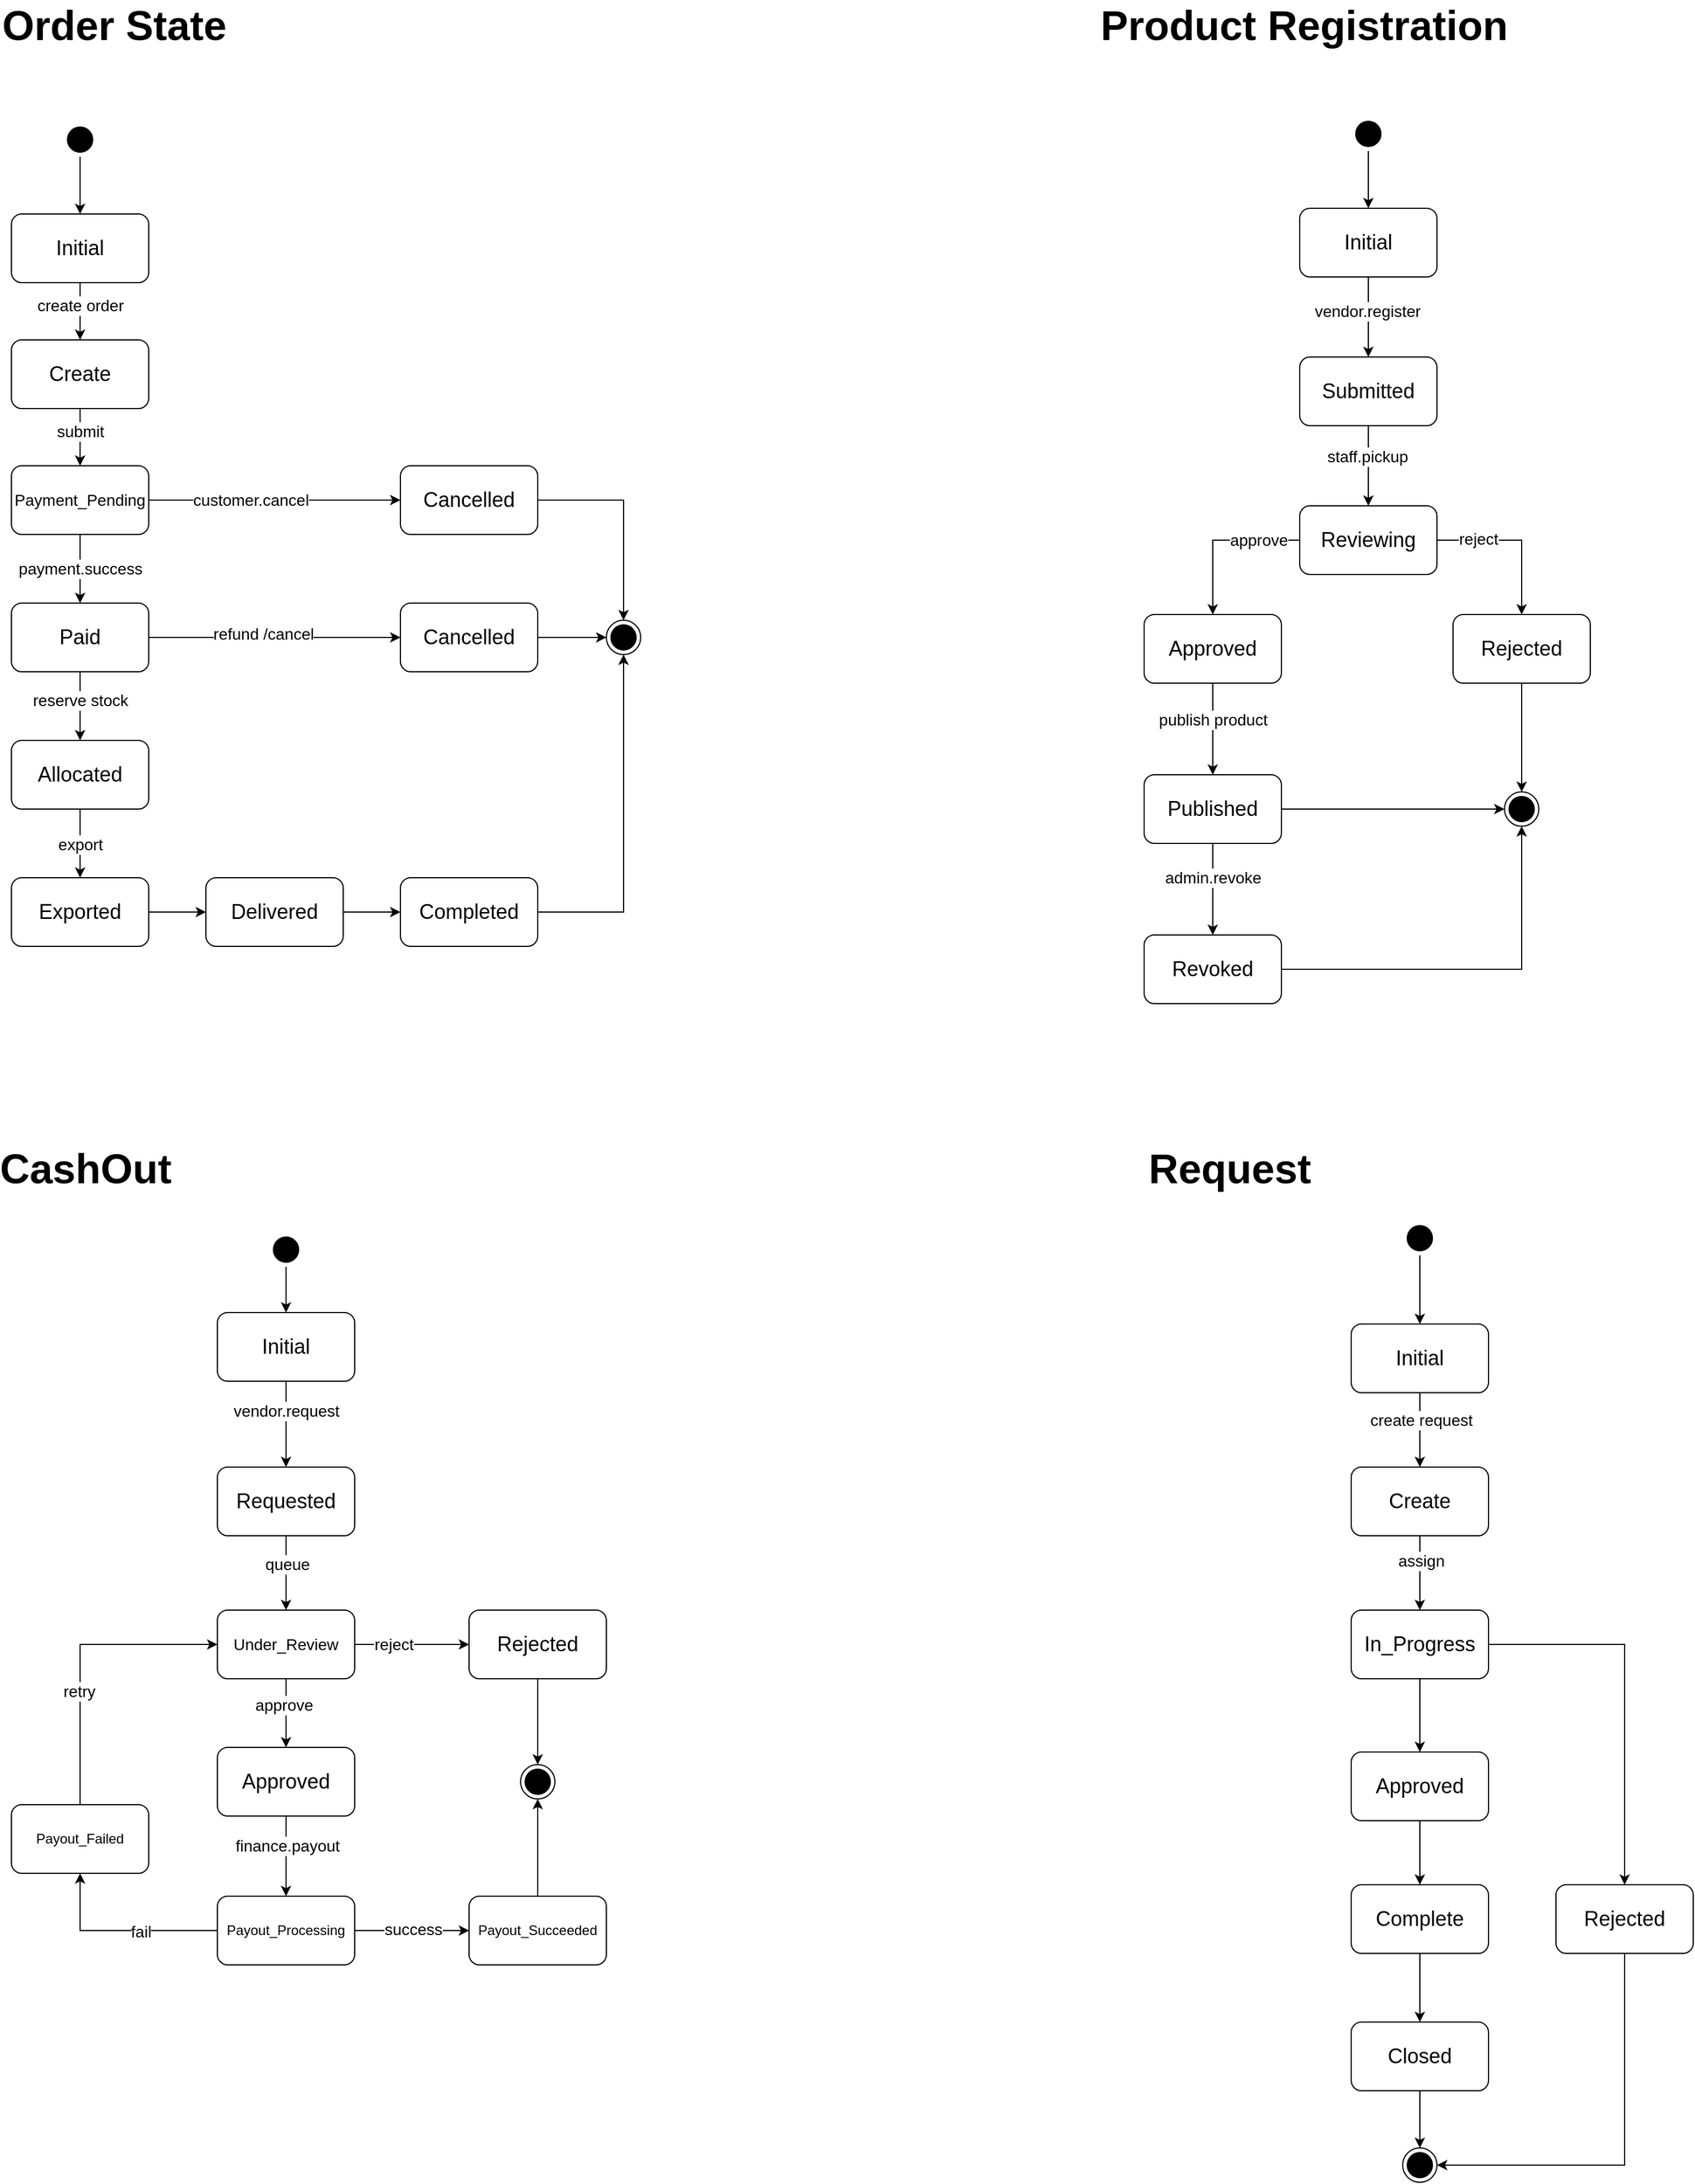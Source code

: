 <mxfile version="28.2.8" pages="2">
  <diagram name="State Diagram" id="6ALjOzNrcTaf6oZ9hl79">
    <mxGraphModel dx="2209" dy="1086" grid="1" gridSize="10" guides="1" tooltips="1" connect="1" arrows="1" fold="1" page="1" pageScale="1" pageWidth="827" pageHeight="1169" math="0" shadow="0">
      <root>
        <mxCell id="0" />
        <mxCell id="1" parent="0" />
        <mxCell id="A_HkTpEopF1atYTO0Qst-49" value="" style="edgeStyle=orthogonalEdgeStyle;rounded=0;orthogonalLoop=1;jettySize=auto;html=1;" edge="1" parent="1" source="A_HkTpEopF1atYTO0Qst-2" target="A_HkTpEopF1atYTO0Qst-29">
          <mxGeometry relative="1" as="geometry" />
        </mxCell>
        <mxCell id="A_HkTpEopF1atYTO0Qst-2" value="" style="ellipse;html=1;shape=startState;fillColor=#000000;strokeColor=#000000;" vertex="1" parent="1">
          <mxGeometry x="215" y="270" width="30" height="30" as="geometry" />
        </mxCell>
        <mxCell id="A_HkTpEopF1atYTO0Qst-4" value="" style="ellipse;html=1;shape=endState;fillColor=#000000;strokeColor=#000000;" vertex="1" parent="1">
          <mxGeometry x="690" y="705" width="30" height="30" as="geometry" />
        </mxCell>
        <mxCell id="A_HkTpEopF1atYTO0Qst-47" value="" style="edgeStyle=orthogonalEdgeStyle;rounded=0;orthogonalLoop=1;jettySize=auto;html=1;" edge="1" parent="1" source="A_HkTpEopF1atYTO0Qst-29" target="A_HkTpEopF1atYTO0Qst-32">
          <mxGeometry relative="1" as="geometry" />
        </mxCell>
        <mxCell id="A_HkTpEopF1atYTO0Qst-48" value="&lt;font style=&quot;font-size: 14px;&quot;&gt;create order&lt;/font&gt;" style="edgeLabel;html=1;align=center;verticalAlign=middle;resizable=0;points=[];" vertex="1" connectable="0" parent="A_HkTpEopF1atYTO0Qst-47">
          <mxGeometry x="-0.192" relative="1" as="geometry">
            <mxPoint as="offset" />
          </mxGeometry>
        </mxCell>
        <mxCell id="A_HkTpEopF1atYTO0Qst-29" value="&lt;font style=&quot;font-size: 18px;&quot;&gt;Initial&lt;/font&gt;" style="rounded=1;whiteSpace=wrap;html=1;" vertex="1" parent="1">
          <mxGeometry x="170" y="350" width="120" height="60" as="geometry" />
        </mxCell>
        <mxCell id="A_HkTpEopF1atYTO0Qst-45" value="" style="edgeStyle=orthogonalEdgeStyle;rounded=0;orthogonalLoop=1;jettySize=auto;html=1;" edge="1" parent="1" source="A_HkTpEopF1atYTO0Qst-32" target="A_HkTpEopF1atYTO0Qst-34">
          <mxGeometry relative="1" as="geometry" />
        </mxCell>
        <mxCell id="A_HkTpEopF1atYTO0Qst-46" value="&lt;font style=&quot;font-size: 14px;&quot;&gt;submit&lt;/font&gt;" style="edgeLabel;html=1;align=center;verticalAlign=middle;resizable=0;points=[];" vertex="1" connectable="0" parent="A_HkTpEopF1atYTO0Qst-45">
          <mxGeometry x="-0.085" y="-1" relative="1" as="geometry">
            <mxPoint x="1" y="-3" as="offset" />
          </mxGeometry>
        </mxCell>
        <mxCell id="A_HkTpEopF1atYTO0Qst-32" value="&lt;font style=&quot;font-size: 18px;&quot;&gt;Create&lt;/font&gt;" style="rounded=1;whiteSpace=wrap;html=1;" vertex="1" parent="1">
          <mxGeometry x="170" y="460" width="120" height="60" as="geometry" />
        </mxCell>
        <mxCell id="A_HkTpEopF1atYTO0Qst-44" style="edgeStyle=orthogonalEdgeStyle;rounded=0;orthogonalLoop=1;jettySize=auto;html=1;" edge="1" parent="1" source="A_HkTpEopF1atYTO0Qst-34" target="A_HkTpEopF1atYTO0Qst-43">
          <mxGeometry relative="1" as="geometry" />
        </mxCell>
        <mxCell id="A_HkTpEopF1atYTO0Qst-52" value="&lt;font style=&quot;font-size: 14px;&quot;&gt;customer.cancel&lt;/font&gt;" style="edgeLabel;html=1;align=center;verticalAlign=middle;resizable=0;points=[];" vertex="1" connectable="0" parent="A_HkTpEopF1atYTO0Qst-44">
          <mxGeometry x="-0.191" relative="1" as="geometry">
            <mxPoint as="offset" />
          </mxGeometry>
        </mxCell>
        <mxCell id="A_HkTpEopF1atYTO0Qst-50" value="" style="edgeStyle=orthogonalEdgeStyle;rounded=0;orthogonalLoop=1;jettySize=auto;html=1;" edge="1" parent="1" source="A_HkTpEopF1atYTO0Qst-34" target="A_HkTpEopF1atYTO0Qst-37">
          <mxGeometry relative="1" as="geometry" />
        </mxCell>
        <mxCell id="A_HkTpEopF1atYTO0Qst-51" value="&lt;font style=&quot;font-size: 14px;&quot;&gt;payment.success&lt;/font&gt;" style="edgeLabel;html=1;align=center;verticalAlign=middle;resizable=0;points=[];" vertex="1" connectable="0" parent="A_HkTpEopF1atYTO0Qst-50">
          <mxGeometry x="-0.278" relative="1" as="geometry">
            <mxPoint y="8" as="offset" />
          </mxGeometry>
        </mxCell>
        <mxCell id="A_HkTpEopF1atYTO0Qst-34" value="&lt;font style=&quot;font-size: 14px;&quot;&gt;Payment_Pending&lt;/font&gt;" style="rounded=1;whiteSpace=wrap;html=1;" vertex="1" parent="1">
          <mxGeometry x="170" y="570" width="120" height="60" as="geometry" />
        </mxCell>
        <mxCell id="A_HkTpEopF1atYTO0Qst-59" value="" style="edgeStyle=orthogonalEdgeStyle;rounded=0;orthogonalLoop=1;jettySize=auto;html=1;" edge="1" parent="1" source="A_HkTpEopF1atYTO0Qst-37" target="A_HkTpEopF1atYTO0Qst-58">
          <mxGeometry relative="1" as="geometry" />
        </mxCell>
        <mxCell id="A_HkTpEopF1atYTO0Qst-60" value="&lt;font style=&quot;font-size: 14px;&quot;&gt;reserve stock&lt;/font&gt;" style="edgeLabel;html=1;align=center;verticalAlign=middle;resizable=0;points=[];" vertex="1" connectable="0" parent="A_HkTpEopF1atYTO0Qst-59">
          <mxGeometry x="-0.165" y="1" relative="1" as="geometry">
            <mxPoint x="-1" as="offset" />
          </mxGeometry>
        </mxCell>
        <mxCell id="A_HkTpEopF1atYTO0Qst-71" value="" style="edgeStyle=orthogonalEdgeStyle;rounded=0;orthogonalLoop=1;jettySize=auto;html=1;" edge="1" parent="1" source="A_HkTpEopF1atYTO0Qst-37" target="A_HkTpEopF1atYTO0Qst-69">
          <mxGeometry relative="1" as="geometry" />
        </mxCell>
        <mxCell id="A_HkTpEopF1atYTO0Qst-72" value="&lt;font style=&quot;font-size: 14px;&quot;&gt;refund /cancel&lt;/font&gt;" style="edgeLabel;html=1;align=center;verticalAlign=middle;resizable=0;points=[];" vertex="1" connectable="0" parent="A_HkTpEopF1atYTO0Qst-71">
          <mxGeometry x="-0.093" y="3" relative="1" as="geometry">
            <mxPoint as="offset" />
          </mxGeometry>
        </mxCell>
        <mxCell id="A_HkTpEopF1atYTO0Qst-37" value="&lt;font style=&quot;font-size: 18px;&quot;&gt;Paid&lt;/font&gt;" style="rounded=1;whiteSpace=wrap;html=1;" vertex="1" parent="1">
          <mxGeometry x="170" y="690" width="120" height="60" as="geometry" />
        </mxCell>
        <mxCell id="A_HkTpEopF1atYTO0Qst-57" style="edgeStyle=orthogonalEdgeStyle;rounded=0;orthogonalLoop=1;jettySize=auto;html=1;entryX=0.5;entryY=0;entryDx=0;entryDy=0;" edge="1" parent="1" source="A_HkTpEopF1atYTO0Qst-43" target="A_HkTpEopF1atYTO0Qst-4">
          <mxGeometry relative="1" as="geometry" />
        </mxCell>
        <mxCell id="A_HkTpEopF1atYTO0Qst-43" value="&lt;span style=&quot;font-size: 18px;&quot;&gt;Cancelled&lt;/span&gt;" style="rounded=1;whiteSpace=wrap;html=1;" vertex="1" parent="1">
          <mxGeometry x="510" y="570" width="120" height="60" as="geometry" />
        </mxCell>
        <mxCell id="A_HkTpEopF1atYTO0Qst-62" value="" style="edgeStyle=orthogonalEdgeStyle;rounded=0;orthogonalLoop=1;jettySize=auto;html=1;" edge="1" parent="1" source="A_HkTpEopF1atYTO0Qst-58" target="A_HkTpEopF1atYTO0Qst-61">
          <mxGeometry relative="1" as="geometry" />
        </mxCell>
        <mxCell id="A_HkTpEopF1atYTO0Qst-63" value="&lt;font style=&quot;font-size: 14px;&quot;&gt;export&lt;/font&gt;" style="edgeLabel;html=1;align=center;verticalAlign=middle;resizable=0;points=[];" vertex="1" connectable="0" parent="A_HkTpEopF1atYTO0Qst-62">
          <mxGeometry x="-0.38" y="-4" relative="1" as="geometry">
            <mxPoint x="4" y="12" as="offset" />
          </mxGeometry>
        </mxCell>
        <mxCell id="A_HkTpEopF1atYTO0Qst-58" value="&lt;font style=&quot;font-size: 18px;&quot;&gt;Allocated&lt;/font&gt;" style="rounded=1;whiteSpace=wrap;html=1;" vertex="1" parent="1">
          <mxGeometry x="170" y="810" width="120" height="60" as="geometry" />
        </mxCell>
        <mxCell id="A_HkTpEopF1atYTO0Qst-65" value="" style="edgeStyle=orthogonalEdgeStyle;rounded=0;orthogonalLoop=1;jettySize=auto;html=1;" edge="1" parent="1" source="A_HkTpEopF1atYTO0Qst-61" target="A_HkTpEopF1atYTO0Qst-64">
          <mxGeometry relative="1" as="geometry" />
        </mxCell>
        <mxCell id="A_HkTpEopF1atYTO0Qst-61" value="&lt;font style=&quot;font-size: 18px;&quot;&gt;Exported&lt;/font&gt;" style="rounded=1;whiteSpace=wrap;html=1;" vertex="1" parent="1">
          <mxGeometry x="170" y="930" width="120" height="60" as="geometry" />
        </mxCell>
        <mxCell id="A_HkTpEopF1atYTO0Qst-67" value="" style="edgeStyle=orthogonalEdgeStyle;rounded=0;orthogonalLoop=1;jettySize=auto;html=1;" edge="1" parent="1" source="A_HkTpEopF1atYTO0Qst-64" target="A_HkTpEopF1atYTO0Qst-66">
          <mxGeometry relative="1" as="geometry" />
        </mxCell>
        <mxCell id="A_HkTpEopF1atYTO0Qst-64" value="&lt;font style=&quot;font-size: 18px;&quot;&gt;Delivered&lt;/font&gt;" style="rounded=1;whiteSpace=wrap;html=1;" vertex="1" parent="1">
          <mxGeometry x="340" y="930" width="120" height="60" as="geometry" />
        </mxCell>
        <mxCell id="A_HkTpEopF1atYTO0Qst-68" style="edgeStyle=orthogonalEdgeStyle;rounded=0;orthogonalLoop=1;jettySize=auto;html=1;entryX=0.5;entryY=1;entryDx=0;entryDy=0;" edge="1" parent="1" source="A_HkTpEopF1atYTO0Qst-66" target="A_HkTpEopF1atYTO0Qst-4">
          <mxGeometry relative="1" as="geometry" />
        </mxCell>
        <mxCell id="A_HkTpEopF1atYTO0Qst-66" value="&lt;font style=&quot;font-size: 18px;&quot;&gt;Completed&lt;/font&gt;" style="rounded=1;whiteSpace=wrap;html=1;" vertex="1" parent="1">
          <mxGeometry x="510" y="930" width="120" height="60" as="geometry" />
        </mxCell>
        <mxCell id="A_HkTpEopF1atYTO0Qst-70" style="edgeStyle=orthogonalEdgeStyle;rounded=0;orthogonalLoop=1;jettySize=auto;html=1;entryX=0;entryY=0.5;entryDx=0;entryDy=0;" edge="1" parent="1" source="A_HkTpEopF1atYTO0Qst-69" target="A_HkTpEopF1atYTO0Qst-4">
          <mxGeometry relative="1" as="geometry" />
        </mxCell>
        <mxCell id="A_HkTpEopF1atYTO0Qst-69" value="&lt;span style=&quot;font-size: 18px;&quot;&gt;Cancelled&lt;/span&gt;" style="rounded=1;whiteSpace=wrap;html=1;" vertex="1" parent="1">
          <mxGeometry x="510" y="690" width="120" height="60" as="geometry" />
        </mxCell>
        <mxCell id="A_HkTpEopF1atYTO0Qst-115" value="" style="edgeStyle=orthogonalEdgeStyle;rounded=0;orthogonalLoop=1;jettySize=auto;html=1;" edge="1" parent="1" source="A_HkTpEopF1atYTO0Qst-109" target="A_HkTpEopF1atYTO0Qst-114">
          <mxGeometry relative="1" as="geometry" />
        </mxCell>
        <mxCell id="A_HkTpEopF1atYTO0Qst-109" value="" style="ellipse;html=1;shape=startState;fillColor=#000000;strokeColor=#000000;" vertex="1" parent="1">
          <mxGeometry x="395" y="1240" width="30" height="30" as="geometry" />
        </mxCell>
        <mxCell id="A_HkTpEopF1atYTO0Qst-110" value="&lt;font style=&quot;font-size: 36px;&quot;&gt;&lt;b&gt;Order State&lt;/b&gt;&lt;/font&gt;" style="text;html=1;whiteSpace=wrap;strokeColor=none;fillColor=none;align=center;verticalAlign=middle;rounded=0;" vertex="1" parent="1">
          <mxGeometry x="160" y="170" width="200" height="30" as="geometry" />
        </mxCell>
        <mxCell id="A_HkTpEopF1atYTO0Qst-111" value="&lt;font style=&quot;font-size: 36px;&quot;&gt;&lt;b&gt;CashOut&lt;/b&gt;&lt;/font&gt;" style="text;html=1;whiteSpace=wrap;strokeColor=none;fillColor=none;align=center;verticalAlign=middle;rounded=0;" vertex="1" parent="1">
          <mxGeometry x="160" y="1169" width="150" height="30" as="geometry" />
        </mxCell>
        <mxCell id="A_HkTpEopF1atYTO0Qst-113" value="" style="ellipse;html=1;shape=endState;fillColor=#000000;strokeColor=#000000;" vertex="1" parent="1">
          <mxGeometry x="615" y="1705" width="30" height="30" as="geometry" />
        </mxCell>
        <mxCell id="A_HkTpEopF1atYTO0Qst-117" value="" style="edgeStyle=orthogonalEdgeStyle;rounded=0;orthogonalLoop=1;jettySize=auto;html=1;" edge="1" parent="1" source="A_HkTpEopF1atYTO0Qst-114" target="A_HkTpEopF1atYTO0Qst-116">
          <mxGeometry relative="1" as="geometry" />
        </mxCell>
        <mxCell id="A_HkTpEopF1atYTO0Qst-118" value="&lt;font style=&quot;font-size: 14px;&quot;&gt;vendor.request&lt;/font&gt;" style="edgeLabel;html=1;align=center;verticalAlign=middle;resizable=0;points=[];" vertex="1" connectable="0" parent="A_HkTpEopF1atYTO0Qst-117">
          <mxGeometry x="-0.352" y="-3" relative="1" as="geometry">
            <mxPoint x="3" y="1" as="offset" />
          </mxGeometry>
        </mxCell>
        <mxCell id="A_HkTpEopF1atYTO0Qst-114" value="&lt;font style=&quot;font-size: 18px;&quot;&gt;Initial&lt;/font&gt;" style="rounded=1;whiteSpace=wrap;html=1;" vertex="1" parent="1">
          <mxGeometry x="350" y="1310" width="120" height="60" as="geometry" />
        </mxCell>
        <mxCell id="A_HkTpEopF1atYTO0Qst-120" value="" style="edgeStyle=orthogonalEdgeStyle;rounded=0;orthogonalLoop=1;jettySize=auto;html=1;" edge="1" parent="1" source="A_HkTpEopF1atYTO0Qst-116" target="A_HkTpEopF1atYTO0Qst-119">
          <mxGeometry relative="1" as="geometry" />
        </mxCell>
        <mxCell id="A_HkTpEopF1atYTO0Qst-121" value="&lt;font style=&quot;font-size: 14px;&quot;&gt;queue&lt;/font&gt;" style="edgeLabel;html=1;align=center;verticalAlign=middle;resizable=0;points=[];" vertex="1" connectable="0" parent="A_HkTpEopF1atYTO0Qst-120">
          <mxGeometry x="-0.231" y="1" relative="1" as="geometry">
            <mxPoint as="offset" />
          </mxGeometry>
        </mxCell>
        <mxCell id="A_HkTpEopF1atYTO0Qst-116" value="&lt;font style=&quot;font-size: 18px;&quot;&gt;Requested&lt;/font&gt;" style="rounded=1;whiteSpace=wrap;html=1;" vertex="1" parent="1">
          <mxGeometry x="350" y="1445" width="120" height="60" as="geometry" />
        </mxCell>
        <mxCell id="A_HkTpEopF1atYTO0Qst-123" value="" style="edgeStyle=orthogonalEdgeStyle;rounded=0;orthogonalLoop=1;jettySize=auto;html=1;" edge="1" parent="1" source="A_HkTpEopF1atYTO0Qst-119" target="A_HkTpEopF1atYTO0Qst-122">
          <mxGeometry relative="1" as="geometry" />
        </mxCell>
        <mxCell id="A_HkTpEopF1atYTO0Qst-126" value="&lt;font style=&quot;font-size: 14px;&quot;&gt;reject&lt;/font&gt;" style="edgeLabel;html=1;align=center;verticalAlign=middle;resizable=0;points=[];" vertex="1" connectable="0" parent="A_HkTpEopF1atYTO0Qst-123">
          <mxGeometry x="-0.317" relative="1" as="geometry">
            <mxPoint as="offset" />
          </mxGeometry>
        </mxCell>
        <mxCell id="A_HkTpEopF1atYTO0Qst-125" value="" style="edgeStyle=orthogonalEdgeStyle;rounded=0;orthogonalLoop=1;jettySize=auto;html=1;" edge="1" parent="1" source="A_HkTpEopF1atYTO0Qst-119" target="A_HkTpEopF1atYTO0Qst-124">
          <mxGeometry relative="1" as="geometry" />
        </mxCell>
        <mxCell id="A_HkTpEopF1atYTO0Qst-129" value="&lt;font style=&quot;font-size: 14px;&quot;&gt;approve&lt;/font&gt;" style="edgeLabel;html=1;align=center;verticalAlign=middle;resizable=0;points=[];" vertex="1" connectable="0" parent="A_HkTpEopF1atYTO0Qst-125">
          <mxGeometry x="-0.257" y="-2" relative="1" as="geometry">
            <mxPoint as="offset" />
          </mxGeometry>
        </mxCell>
        <mxCell id="A_HkTpEopF1atYTO0Qst-119" value="&lt;font style=&quot;font-size: 14px;&quot;&gt;Under_Review&lt;/font&gt;" style="rounded=1;whiteSpace=wrap;html=1;" vertex="1" parent="1">
          <mxGeometry x="350" y="1570" width="120" height="60" as="geometry" />
        </mxCell>
        <mxCell id="A_HkTpEopF1atYTO0Qst-140" value="" style="edgeStyle=orthogonalEdgeStyle;rounded=0;orthogonalLoop=1;jettySize=auto;html=1;" edge="1" parent="1" source="A_HkTpEopF1atYTO0Qst-122" target="A_HkTpEopF1atYTO0Qst-113">
          <mxGeometry relative="1" as="geometry" />
        </mxCell>
        <mxCell id="A_HkTpEopF1atYTO0Qst-122" value="&lt;font style=&quot;font-size: 18px;&quot;&gt;Rejected&lt;/font&gt;" style="rounded=1;whiteSpace=wrap;html=1;" vertex="1" parent="1">
          <mxGeometry x="570" y="1570" width="120" height="60" as="geometry" />
        </mxCell>
        <mxCell id="A_HkTpEopF1atYTO0Qst-131" value="" style="edgeStyle=orthogonalEdgeStyle;rounded=0;orthogonalLoop=1;jettySize=auto;html=1;" edge="1" parent="1" source="A_HkTpEopF1atYTO0Qst-124" target="A_HkTpEopF1atYTO0Qst-130">
          <mxGeometry relative="1" as="geometry" />
        </mxCell>
        <mxCell id="A_HkTpEopF1atYTO0Qst-132" value="&lt;font style=&quot;font-size: 14px;&quot;&gt;finance.payout&lt;/font&gt;" style="edgeLabel;html=1;align=center;verticalAlign=middle;resizable=0;points=[];" vertex="1" connectable="0" parent="A_HkTpEopF1atYTO0Qst-131">
          <mxGeometry x="-0.278" y="1" relative="1" as="geometry">
            <mxPoint as="offset" />
          </mxGeometry>
        </mxCell>
        <mxCell id="A_HkTpEopF1atYTO0Qst-124" value="&lt;font style=&quot;font-size: 18px;&quot;&gt;Approved&lt;/font&gt;" style="rounded=1;whiteSpace=wrap;html=1;" vertex="1" parent="1">
          <mxGeometry x="350" y="1690" width="120" height="60" as="geometry" />
        </mxCell>
        <mxCell id="A_HkTpEopF1atYTO0Qst-134" value="" style="edgeStyle=orthogonalEdgeStyle;rounded=0;orthogonalLoop=1;jettySize=auto;html=1;" edge="1" parent="1" source="A_HkTpEopF1atYTO0Qst-130" target="A_HkTpEopF1atYTO0Qst-133">
          <mxGeometry relative="1" as="geometry" />
        </mxCell>
        <mxCell id="A_HkTpEopF1atYTO0Qst-142" value="&lt;font style=&quot;font-size: 14px;&quot;&gt;fail&lt;/font&gt;" style="edgeLabel;html=1;align=center;verticalAlign=middle;resizable=0;points=[];" vertex="1" connectable="0" parent="A_HkTpEopF1atYTO0Qst-134">
          <mxGeometry x="-0.203" y="1" relative="1" as="geometry">
            <mxPoint as="offset" />
          </mxGeometry>
        </mxCell>
        <mxCell id="A_HkTpEopF1atYTO0Qst-138" value="" style="edgeStyle=orthogonalEdgeStyle;rounded=0;orthogonalLoop=1;jettySize=auto;html=1;" edge="1" parent="1" source="A_HkTpEopF1atYTO0Qst-130" target="A_HkTpEopF1atYTO0Qst-137">
          <mxGeometry relative="1" as="geometry" />
        </mxCell>
        <mxCell id="A_HkTpEopF1atYTO0Qst-141" value="&lt;font style=&quot;font-size: 14px;&quot;&gt;success&lt;/font&gt;" style="edgeLabel;html=1;align=center;verticalAlign=middle;resizable=0;points=[];" vertex="1" connectable="0" parent="A_HkTpEopF1atYTO0Qst-138">
          <mxGeometry x="0.025" y="1" relative="1" as="geometry">
            <mxPoint as="offset" />
          </mxGeometry>
        </mxCell>
        <mxCell id="A_HkTpEopF1atYTO0Qst-130" value="&lt;font style=&quot;font-size: 12px;&quot;&gt;Payout_Processing&lt;/font&gt;" style="rounded=1;whiteSpace=wrap;html=1;" vertex="1" parent="1">
          <mxGeometry x="350" y="1820" width="120" height="60" as="geometry" />
        </mxCell>
        <mxCell id="A_HkTpEopF1atYTO0Qst-136" style="edgeStyle=orthogonalEdgeStyle;rounded=0;orthogonalLoop=1;jettySize=auto;html=1;exitX=0.5;exitY=0;exitDx=0;exitDy=0;entryX=0;entryY=0.5;entryDx=0;entryDy=0;" edge="1" parent="1" source="A_HkTpEopF1atYTO0Qst-133" target="A_HkTpEopF1atYTO0Qst-119">
          <mxGeometry relative="1" as="geometry" />
        </mxCell>
        <mxCell id="A_HkTpEopF1atYTO0Qst-143" value="&lt;font style=&quot;font-size: 14px;&quot;&gt;retry&lt;/font&gt;" style="edgeLabel;html=1;align=center;verticalAlign=middle;resizable=0;points=[];" vertex="1" connectable="0" parent="A_HkTpEopF1atYTO0Qst-136">
          <mxGeometry x="-0.234" y="1" relative="1" as="geometry">
            <mxPoint as="offset" />
          </mxGeometry>
        </mxCell>
        <mxCell id="A_HkTpEopF1atYTO0Qst-133" value="&lt;font style=&quot;font-size: 12px;&quot;&gt;Payout_Failed&lt;/font&gt;" style="rounded=1;whiteSpace=wrap;html=1;" vertex="1" parent="1">
          <mxGeometry x="170" y="1740" width="120" height="60" as="geometry" />
        </mxCell>
        <mxCell id="A_HkTpEopF1atYTO0Qst-139" value="" style="edgeStyle=orthogonalEdgeStyle;rounded=0;orthogonalLoop=1;jettySize=auto;html=1;" edge="1" parent="1" source="A_HkTpEopF1atYTO0Qst-137" target="A_HkTpEopF1atYTO0Qst-113">
          <mxGeometry relative="1" as="geometry" />
        </mxCell>
        <mxCell id="A_HkTpEopF1atYTO0Qst-137" value="&lt;font style=&quot;font-size: 12px;&quot;&gt;Payout_Succeeded&lt;/font&gt;" style="rounded=1;whiteSpace=wrap;html=1;" vertex="1" parent="1">
          <mxGeometry x="570" y="1820" width="120" height="60" as="geometry" />
        </mxCell>
        <mxCell id="A_HkTpEopF1atYTO0Qst-144" value="&lt;font style=&quot;font-size: 36px;&quot;&gt;&lt;b&gt;Product Registration&lt;/b&gt;&lt;/font&gt;" style="text;html=1;whiteSpace=wrap;strokeColor=none;fillColor=none;align=center;verticalAlign=middle;rounded=0;" vertex="1" parent="1">
          <mxGeometry x="1120" y="170" width="360" height="30" as="geometry" />
        </mxCell>
        <mxCell id="A_HkTpEopF1atYTO0Qst-150" value="" style="edgeStyle=orthogonalEdgeStyle;rounded=0;orthogonalLoop=1;jettySize=auto;html=1;" edge="1" parent="1" source="A_HkTpEopF1atYTO0Qst-145" target="A_HkTpEopF1atYTO0Qst-149">
          <mxGeometry relative="1" as="geometry" />
        </mxCell>
        <mxCell id="A_HkTpEopF1atYTO0Qst-145" value="" style="ellipse;html=1;shape=startState;fillColor=#000000;strokeColor=#000000;" vertex="1" parent="1">
          <mxGeometry x="1341" y="265" width="30" height="30" as="geometry" />
        </mxCell>
        <mxCell id="A_HkTpEopF1atYTO0Qst-152" value="" style="edgeStyle=orthogonalEdgeStyle;rounded=0;orthogonalLoop=1;jettySize=auto;html=1;" edge="1" parent="1" source="A_HkTpEopF1atYTO0Qst-149" target="A_HkTpEopF1atYTO0Qst-151">
          <mxGeometry relative="1" as="geometry" />
        </mxCell>
        <mxCell id="A_HkTpEopF1atYTO0Qst-153" value="&lt;font style=&quot;font-size: 14px;&quot;&gt;vendor.register&lt;/font&gt;" style="edgeLabel;html=1;align=center;verticalAlign=middle;resizable=0;points=[];" vertex="1" connectable="0" parent="A_HkTpEopF1atYTO0Qst-152">
          <mxGeometry x="-0.292" y="-2" relative="1" as="geometry">
            <mxPoint x="1" y="5" as="offset" />
          </mxGeometry>
        </mxCell>
        <mxCell id="A_HkTpEopF1atYTO0Qst-149" value="&lt;font style=&quot;font-size: 18px;&quot;&gt;Initial&lt;/font&gt;" style="rounded=1;whiteSpace=wrap;html=1;" vertex="1" parent="1">
          <mxGeometry x="1296" y="345" width="120" height="60" as="geometry" />
        </mxCell>
        <mxCell id="A_HkTpEopF1atYTO0Qst-156" value="" style="edgeStyle=orthogonalEdgeStyle;rounded=0;orthogonalLoop=1;jettySize=auto;html=1;" edge="1" parent="1" source="A_HkTpEopF1atYTO0Qst-151" target="A_HkTpEopF1atYTO0Qst-155">
          <mxGeometry relative="1" as="geometry" />
        </mxCell>
        <mxCell id="A_HkTpEopF1atYTO0Qst-157" value="&lt;font style=&quot;font-size: 14px;&quot;&gt;staff.pickup&lt;/font&gt;" style="edgeLabel;html=1;align=center;verticalAlign=middle;resizable=0;points=[];" vertex="1" connectable="0" parent="A_HkTpEopF1atYTO0Qst-156">
          <mxGeometry x="-0.248" y="-1" relative="1" as="geometry">
            <mxPoint as="offset" />
          </mxGeometry>
        </mxCell>
        <mxCell id="A_HkTpEopF1atYTO0Qst-151" value="&lt;font style=&quot;font-size: 18px;&quot;&gt;Submitted&lt;/font&gt;" style="rounded=1;whiteSpace=wrap;html=1;" vertex="1" parent="1">
          <mxGeometry x="1296" y="475" width="120" height="60" as="geometry" />
        </mxCell>
        <mxCell id="A_HkTpEopF1atYTO0Qst-161" value="" style="edgeStyle=orthogonalEdgeStyle;rounded=0;orthogonalLoop=1;jettySize=auto;html=1;" edge="1" parent="1" source="A_HkTpEopF1atYTO0Qst-155" target="A_HkTpEopF1atYTO0Qst-159">
          <mxGeometry relative="1" as="geometry" />
        </mxCell>
        <mxCell id="A_HkTpEopF1atYTO0Qst-165" value="&lt;font style=&quot;font-size: 14px;&quot;&gt;reject&lt;/font&gt;" style="edgeLabel;html=1;align=center;verticalAlign=middle;resizable=0;points=[];" vertex="1" connectable="0" parent="A_HkTpEopF1atYTO0Qst-161">
          <mxGeometry x="-0.49" y="1" relative="1" as="geometry">
            <mxPoint as="offset" />
          </mxGeometry>
        </mxCell>
        <mxCell id="A_HkTpEopF1atYTO0Qst-163" value="" style="edgeStyle=orthogonalEdgeStyle;rounded=0;orthogonalLoop=1;jettySize=auto;html=1;" edge="1" parent="1" source="A_HkTpEopF1atYTO0Qst-155" target="A_HkTpEopF1atYTO0Qst-162">
          <mxGeometry relative="1" as="geometry" />
        </mxCell>
        <mxCell id="A_HkTpEopF1atYTO0Qst-164" value="&lt;font style=&quot;font-size: 14px;&quot;&gt;approve&lt;/font&gt;" style="edgeLabel;html=1;align=center;verticalAlign=middle;resizable=0;points=[];" vertex="1" connectable="0" parent="A_HkTpEopF1atYTO0Qst-163">
          <mxGeometry x="-0.362" y="1" relative="1" as="geometry">
            <mxPoint x="9" y="-1" as="offset" />
          </mxGeometry>
        </mxCell>
        <mxCell id="A_HkTpEopF1atYTO0Qst-155" value="&lt;font style=&quot;font-size: 18px;&quot;&gt;Reviewing&lt;/font&gt;" style="rounded=1;whiteSpace=wrap;html=1;" vertex="1" parent="1">
          <mxGeometry x="1296" y="605" width="120" height="60" as="geometry" />
        </mxCell>
        <mxCell id="A_HkTpEopF1atYTO0Qst-169" value="" style="edgeStyle=orthogonalEdgeStyle;rounded=0;orthogonalLoop=1;jettySize=auto;html=1;" edge="1" parent="1" source="A_HkTpEopF1atYTO0Qst-159" target="A_HkTpEopF1atYTO0Qst-160">
          <mxGeometry relative="1" as="geometry" />
        </mxCell>
        <mxCell id="A_HkTpEopF1atYTO0Qst-159" value="&lt;font style=&quot;font-size: 18px;&quot;&gt;Rejected&lt;/font&gt;" style="rounded=1;whiteSpace=wrap;html=1;" vertex="1" parent="1">
          <mxGeometry x="1430" y="700" width="120" height="60" as="geometry" />
        </mxCell>
        <mxCell id="A_HkTpEopF1atYTO0Qst-160" value="" style="ellipse;html=1;shape=endState;fillColor=#000000;strokeColor=#000000;" vertex="1" parent="1">
          <mxGeometry x="1475" y="855" width="30" height="30" as="geometry" />
        </mxCell>
        <mxCell id="A_HkTpEopF1atYTO0Qst-167" value="" style="edgeStyle=orthogonalEdgeStyle;rounded=0;orthogonalLoop=1;jettySize=auto;html=1;" edge="1" parent="1" source="A_HkTpEopF1atYTO0Qst-162" target="A_HkTpEopF1atYTO0Qst-166">
          <mxGeometry relative="1" as="geometry" />
        </mxCell>
        <mxCell id="A_HkTpEopF1atYTO0Qst-168" value="&lt;font style=&quot;font-size: 14px;&quot;&gt;publish product&lt;/font&gt;" style="edgeLabel;html=1;align=center;verticalAlign=middle;resizable=0;points=[];" vertex="1" connectable="0" parent="A_HkTpEopF1atYTO0Qst-167">
          <mxGeometry x="-0.207" relative="1" as="geometry">
            <mxPoint as="offset" />
          </mxGeometry>
        </mxCell>
        <mxCell id="A_HkTpEopF1atYTO0Qst-162" value="&lt;font style=&quot;font-size: 18px;&quot;&gt;Approved&lt;/font&gt;" style="rounded=1;whiteSpace=wrap;html=1;" vertex="1" parent="1">
          <mxGeometry x="1160" y="700" width="120" height="60" as="geometry" />
        </mxCell>
        <mxCell id="A_HkTpEopF1atYTO0Qst-171" value="" style="edgeStyle=orthogonalEdgeStyle;rounded=0;orthogonalLoop=1;jettySize=auto;html=1;" edge="1" parent="1" source="A_HkTpEopF1atYTO0Qst-166" target="A_HkTpEopF1atYTO0Qst-160">
          <mxGeometry relative="1" as="geometry" />
        </mxCell>
        <mxCell id="A_HkTpEopF1atYTO0Qst-173" value="" style="edgeStyle=orthogonalEdgeStyle;rounded=0;orthogonalLoop=1;jettySize=auto;html=1;" edge="1" parent="1" source="A_HkTpEopF1atYTO0Qst-166" target="A_HkTpEopF1atYTO0Qst-172">
          <mxGeometry relative="1" as="geometry" />
        </mxCell>
        <mxCell id="A_HkTpEopF1atYTO0Qst-175" value="&lt;font style=&quot;font-size: 14px;&quot;&gt;admin.revoke&lt;/font&gt;" style="edgeLabel;html=1;align=center;verticalAlign=middle;resizable=0;points=[];" vertex="1" connectable="0" parent="A_HkTpEopF1atYTO0Qst-173">
          <mxGeometry x="-0.406" y="1" relative="1" as="geometry">
            <mxPoint x="-1" y="6" as="offset" />
          </mxGeometry>
        </mxCell>
        <mxCell id="A_HkTpEopF1atYTO0Qst-166" value="&lt;font style=&quot;font-size: 18px;&quot;&gt;Published&lt;/font&gt;" style="rounded=1;whiteSpace=wrap;html=1;" vertex="1" parent="1">
          <mxGeometry x="1160" y="840" width="120" height="60" as="geometry" />
        </mxCell>
        <mxCell id="A_HkTpEopF1atYTO0Qst-174" style="edgeStyle=orthogonalEdgeStyle;rounded=0;orthogonalLoop=1;jettySize=auto;html=1;entryX=0.5;entryY=1;entryDx=0;entryDy=0;" edge="1" parent="1" source="A_HkTpEopF1atYTO0Qst-172" target="A_HkTpEopF1atYTO0Qst-160">
          <mxGeometry relative="1" as="geometry" />
        </mxCell>
        <mxCell id="A_HkTpEopF1atYTO0Qst-172" value="&lt;font style=&quot;font-size: 18px;&quot;&gt;Revoked&lt;/font&gt;" style="rounded=1;whiteSpace=wrap;html=1;" vertex="1" parent="1">
          <mxGeometry x="1160" y="980" width="120" height="60" as="geometry" />
        </mxCell>
        <mxCell id="pmxPIZ2gJV4sTTU1Cnt6-4" value="" style="edgeStyle=orthogonalEdgeStyle;rounded=0;orthogonalLoop=1;jettySize=auto;html=1;" edge="1" parent="1" source="pmxPIZ2gJV4sTTU1Cnt6-1" target="pmxPIZ2gJV4sTTU1Cnt6-3">
          <mxGeometry relative="1" as="geometry" />
        </mxCell>
        <mxCell id="pmxPIZ2gJV4sTTU1Cnt6-1" value="" style="ellipse;html=1;shape=startState;fillColor=#000000;strokeColor=#000000;" vertex="1" parent="1">
          <mxGeometry x="1386" y="1230" width="30" height="30" as="geometry" />
        </mxCell>
        <mxCell id="pmxPIZ2gJV4sTTU1Cnt6-2" value="&lt;font style=&quot;font-size: 36px;&quot;&gt;&lt;b&gt;Request&lt;/b&gt;&lt;/font&gt;" style="text;html=1;whiteSpace=wrap;strokeColor=none;fillColor=none;align=center;verticalAlign=middle;rounded=0;" vertex="1" parent="1">
          <mxGeometry x="1160" y="1169" width="150" height="30" as="geometry" />
        </mxCell>
        <mxCell id="pmxPIZ2gJV4sTTU1Cnt6-6" value="" style="edgeStyle=orthogonalEdgeStyle;rounded=0;orthogonalLoop=1;jettySize=auto;html=1;" edge="1" parent="1" source="pmxPIZ2gJV4sTTU1Cnt6-3" target="pmxPIZ2gJV4sTTU1Cnt6-5">
          <mxGeometry relative="1" as="geometry" />
        </mxCell>
        <mxCell id="pmxPIZ2gJV4sTTU1Cnt6-7" value="&lt;font style=&quot;font-size: 14px;&quot;&gt;create request&lt;/font&gt;" style="edgeLabel;html=1;align=center;verticalAlign=middle;resizable=0;points=[];" vertex="1" connectable="0" parent="pmxPIZ2gJV4sTTU1Cnt6-6">
          <mxGeometry x="-0.281" y="1" relative="1" as="geometry">
            <mxPoint as="offset" />
          </mxGeometry>
        </mxCell>
        <mxCell id="pmxPIZ2gJV4sTTU1Cnt6-3" value="&lt;font style=&quot;font-size: 18px;&quot;&gt;Initial&lt;/font&gt;" style="rounded=1;whiteSpace=wrap;html=1;" vertex="1" parent="1">
          <mxGeometry x="1341" y="1320" width="120" height="60" as="geometry" />
        </mxCell>
        <mxCell id="pmxPIZ2gJV4sTTU1Cnt6-9" value="" style="edgeStyle=orthogonalEdgeStyle;rounded=0;orthogonalLoop=1;jettySize=auto;html=1;" edge="1" parent="1" source="pmxPIZ2gJV4sTTU1Cnt6-5" target="pmxPIZ2gJV4sTTU1Cnt6-8">
          <mxGeometry relative="1" as="geometry" />
        </mxCell>
        <mxCell id="pmxPIZ2gJV4sTTU1Cnt6-10" value="&lt;font style=&quot;font-size: 14px;&quot;&gt;assign&lt;/font&gt;" style="edgeLabel;html=1;align=center;verticalAlign=middle;resizable=0;points=[];" vertex="1" connectable="0" parent="pmxPIZ2gJV4sTTU1Cnt6-9">
          <mxGeometry x="-0.346" y="1" relative="1" as="geometry">
            <mxPoint as="offset" />
          </mxGeometry>
        </mxCell>
        <mxCell id="pmxPIZ2gJV4sTTU1Cnt6-5" value="&lt;font style=&quot;font-size: 18px;&quot;&gt;Create&lt;/font&gt;" style="rounded=1;whiteSpace=wrap;html=1;" vertex="1" parent="1">
          <mxGeometry x="1341" y="1445" width="120" height="60" as="geometry" />
        </mxCell>
        <mxCell id="pmxPIZ2gJV4sTTU1Cnt6-15" value="" style="edgeStyle=orthogonalEdgeStyle;rounded=0;orthogonalLoop=1;jettySize=auto;html=1;" edge="1" parent="1" source="pmxPIZ2gJV4sTTU1Cnt6-8" target="pmxPIZ2gJV4sTTU1Cnt6-12">
          <mxGeometry relative="1" as="geometry" />
        </mxCell>
        <mxCell id="pmxPIZ2gJV4sTTU1Cnt6-19" value="" style="edgeStyle=orthogonalEdgeStyle;rounded=0;orthogonalLoop=1;jettySize=auto;html=1;" edge="1" parent="1" source="pmxPIZ2gJV4sTTU1Cnt6-8" target="pmxPIZ2gJV4sTTU1Cnt6-18">
          <mxGeometry relative="1" as="geometry" />
        </mxCell>
        <mxCell id="pmxPIZ2gJV4sTTU1Cnt6-8" value="&lt;font style=&quot;font-size: 18px;&quot;&gt;In_Progress&lt;/font&gt;" style="rounded=1;whiteSpace=wrap;html=1;" vertex="1" parent="1">
          <mxGeometry x="1341" y="1570" width="120" height="60" as="geometry" />
        </mxCell>
        <mxCell id="pmxPIZ2gJV4sTTU1Cnt6-16" value="" style="edgeStyle=orthogonalEdgeStyle;rounded=0;orthogonalLoop=1;jettySize=auto;html=1;exitX=0.5;exitY=1;exitDx=0;exitDy=0;entryX=1;entryY=0.5;entryDx=0;entryDy=0;" edge="1" parent="1" source="pmxPIZ2gJV4sTTU1Cnt6-12" target="pmxPIZ2gJV4sTTU1Cnt6-14">
          <mxGeometry relative="1" as="geometry" />
        </mxCell>
        <mxCell id="pmxPIZ2gJV4sTTU1Cnt6-12" value="&lt;font style=&quot;font-size: 18px;&quot;&gt;Rejected &lt;/font&gt;" style="rounded=1;whiteSpace=wrap;html=1;" vertex="1" parent="1">
          <mxGeometry x="1520" y="1810" width="120" height="60" as="geometry" />
        </mxCell>
        <mxCell id="pmxPIZ2gJV4sTTU1Cnt6-24" value="" style="edgeStyle=orthogonalEdgeStyle;rounded=0;orthogonalLoop=1;jettySize=auto;html=1;" edge="1" parent="1" source="pmxPIZ2gJV4sTTU1Cnt6-13" target="pmxPIZ2gJV4sTTU1Cnt6-14">
          <mxGeometry relative="1" as="geometry" />
        </mxCell>
        <mxCell id="pmxPIZ2gJV4sTTU1Cnt6-13" value="&lt;font style=&quot;font-size: 18px;&quot;&gt;Closed&lt;/font&gt;" style="rounded=1;whiteSpace=wrap;html=1;" vertex="1" parent="1">
          <mxGeometry x="1341" y="1930" width="120" height="60" as="geometry" />
        </mxCell>
        <mxCell id="pmxPIZ2gJV4sTTU1Cnt6-14" value="" style="ellipse;html=1;shape=endState;fillColor=#000000;strokeColor=#000000;" vertex="1" parent="1">
          <mxGeometry x="1386" y="2040" width="30" height="30" as="geometry" />
        </mxCell>
        <mxCell id="pmxPIZ2gJV4sTTU1Cnt6-21" value="" style="edgeStyle=orthogonalEdgeStyle;rounded=0;orthogonalLoop=1;jettySize=auto;html=1;" edge="1" parent="1" source="pmxPIZ2gJV4sTTU1Cnt6-18" target="pmxPIZ2gJV4sTTU1Cnt6-20">
          <mxGeometry relative="1" as="geometry" />
        </mxCell>
        <mxCell id="pmxPIZ2gJV4sTTU1Cnt6-18" value="&lt;font style=&quot;font-size: 18px;&quot;&gt;Approved&lt;/font&gt;" style="rounded=1;whiteSpace=wrap;html=1;" vertex="1" parent="1">
          <mxGeometry x="1341" y="1694" width="120" height="60" as="geometry" />
        </mxCell>
        <mxCell id="pmxPIZ2gJV4sTTU1Cnt6-22" value="" style="edgeStyle=orthogonalEdgeStyle;rounded=0;orthogonalLoop=1;jettySize=auto;html=1;" edge="1" parent="1" source="pmxPIZ2gJV4sTTU1Cnt6-20" target="pmxPIZ2gJV4sTTU1Cnt6-13">
          <mxGeometry relative="1" as="geometry" />
        </mxCell>
        <mxCell id="pmxPIZ2gJV4sTTU1Cnt6-20" value="&lt;font style=&quot;font-size: 18px;&quot;&gt;Complete&lt;/font&gt;" style="rounded=1;whiteSpace=wrap;html=1;" vertex="1" parent="1">
          <mxGeometry x="1341" y="1810" width="120" height="60" as="geometry" />
        </mxCell>
      </root>
    </mxGraphModel>
  </diagram>
  <diagram id="I8QmuUTNhWC0W4vQ7qMG" name="Activity Diagram">
    <mxGraphModel dx="1878" dy="923" grid="1" gridSize="10" guides="1" tooltips="1" connect="1" arrows="1" fold="1" page="1" pageScale="1" pageWidth="827" pageHeight="1169" math="0" shadow="0">
      <root>
        <mxCell id="0" />
        <mxCell id="1" parent="0" />
      </root>
    </mxGraphModel>
  </diagram>
</mxfile>
